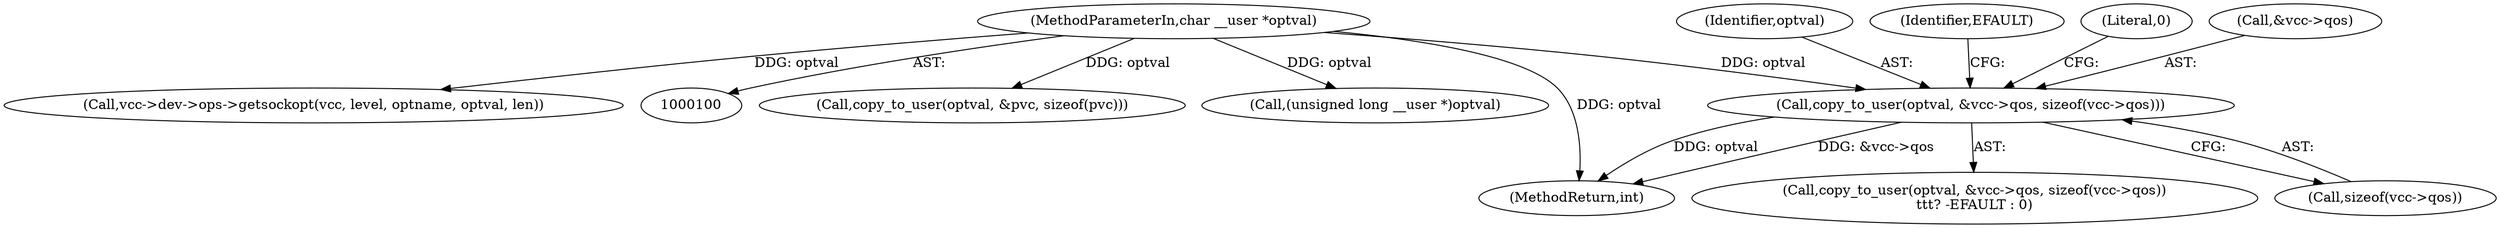 digraph "0_linux_e862f1a9b7df4e8196ebec45ac62295138aa3fc2@API" {
"1000149" [label="(Call,copy_to_user(optval, &vcc->qos, sizeof(vcc->qos)))"];
"1000104" [label="(MethodParameterIn,char __user *optval)"];
"1000104" [label="(MethodParameterIn,char __user *optval)"];
"1000241" [label="(Call,copy_to_user(optval, &pvc, sizeof(pvc)))"];
"1000174" [label="(Call,(unsigned long __user *)optval)"];
"1000149" [label="(Call,copy_to_user(optval, &vcc->qos, sizeof(vcc->qos)))"];
"1000150" [label="(Identifier,optval)"];
"1000160" [label="(Identifier,EFAULT)"];
"1000161" [label="(Literal,0)"];
"1000283" [label="(MethodReturn,int)"];
"1000148" [label="(Call,copy_to_user(optval, &vcc->qos, sizeof(vcc->qos))\n\t\t\t? -EFAULT : 0)"];
"1000277" [label="(Call,vcc->dev->ops->getsockopt(vcc, level, optname, optval, len))"];
"1000151" [label="(Call,&vcc->qos)"];
"1000155" [label="(Call,sizeof(vcc->qos))"];
"1000149" -> "1000148"  [label="AST: "];
"1000149" -> "1000155"  [label="CFG: "];
"1000150" -> "1000149"  [label="AST: "];
"1000151" -> "1000149"  [label="AST: "];
"1000155" -> "1000149"  [label="AST: "];
"1000160" -> "1000149"  [label="CFG: "];
"1000161" -> "1000149"  [label="CFG: "];
"1000149" -> "1000283"  [label="DDG: &vcc->qos"];
"1000149" -> "1000283"  [label="DDG: optval"];
"1000104" -> "1000149"  [label="DDG: optval"];
"1000104" -> "1000100"  [label="AST: "];
"1000104" -> "1000283"  [label="DDG: optval"];
"1000104" -> "1000174"  [label="DDG: optval"];
"1000104" -> "1000241"  [label="DDG: optval"];
"1000104" -> "1000277"  [label="DDG: optval"];
}
